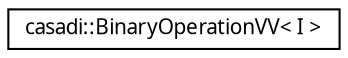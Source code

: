 digraph "Graphical Class Hierarchy"
{
  edge [fontname="FreeSans.ttf",fontsize="10",labelfontname="FreeSans.ttf",labelfontsize="10"];
  node [fontname="FreeSans.ttf",fontsize="10",shape=record];
  rankdir="LR";
  Node1 [label="casadi::BinaryOperationVV\< I \>",height=0.2,width=0.4,color="black", fillcolor="white", style="filled",URL="$de/db3/structcasadi_1_1BinaryOperationVV.html",tooltip="Perform a binary operation on two vectors. "];
}
